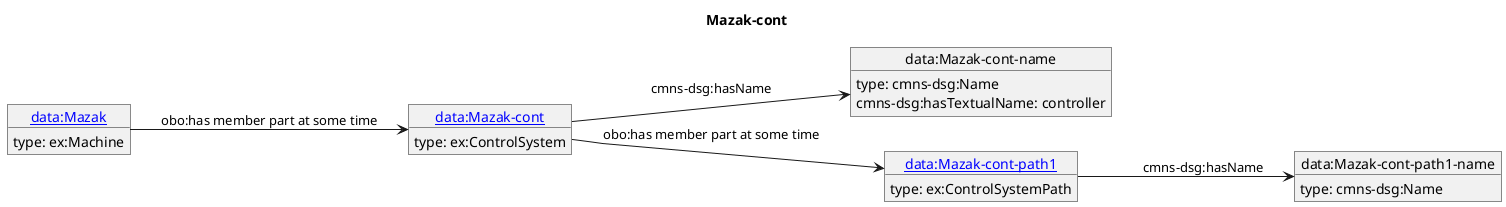 @startuml
skinparam linetype polyline
left to right direction
title Mazak-cont
object "[[./Mazak-cont.html data:Mazak-cont]]" as o1 {
 type: ex:ControlSystem 
}
object "data:Mazak-cont-name" as o2 {
 type: cmns-dsg:Name 
}
object "[[./Mazak-cont-path1.html data:Mazak-cont-path1]]" as o3 {
 type: ex:ControlSystemPath 
}
object "data:Mazak-cont-path1-name" as o4 {
 type: cmns-dsg:Name 
}
object "[[./Mazak.html data:Mazak]]" as o5 {
 type: ex:Machine 
}
o1 --> o2 : cmns-dsg:hasName
o2 : cmns-dsg:hasTextualName: controller
o1 --> o3 : obo:has member part at some time
o3 --> o4 : cmns-dsg:hasName
o5 --> o1 : obo:has member part at some time
@enduml

